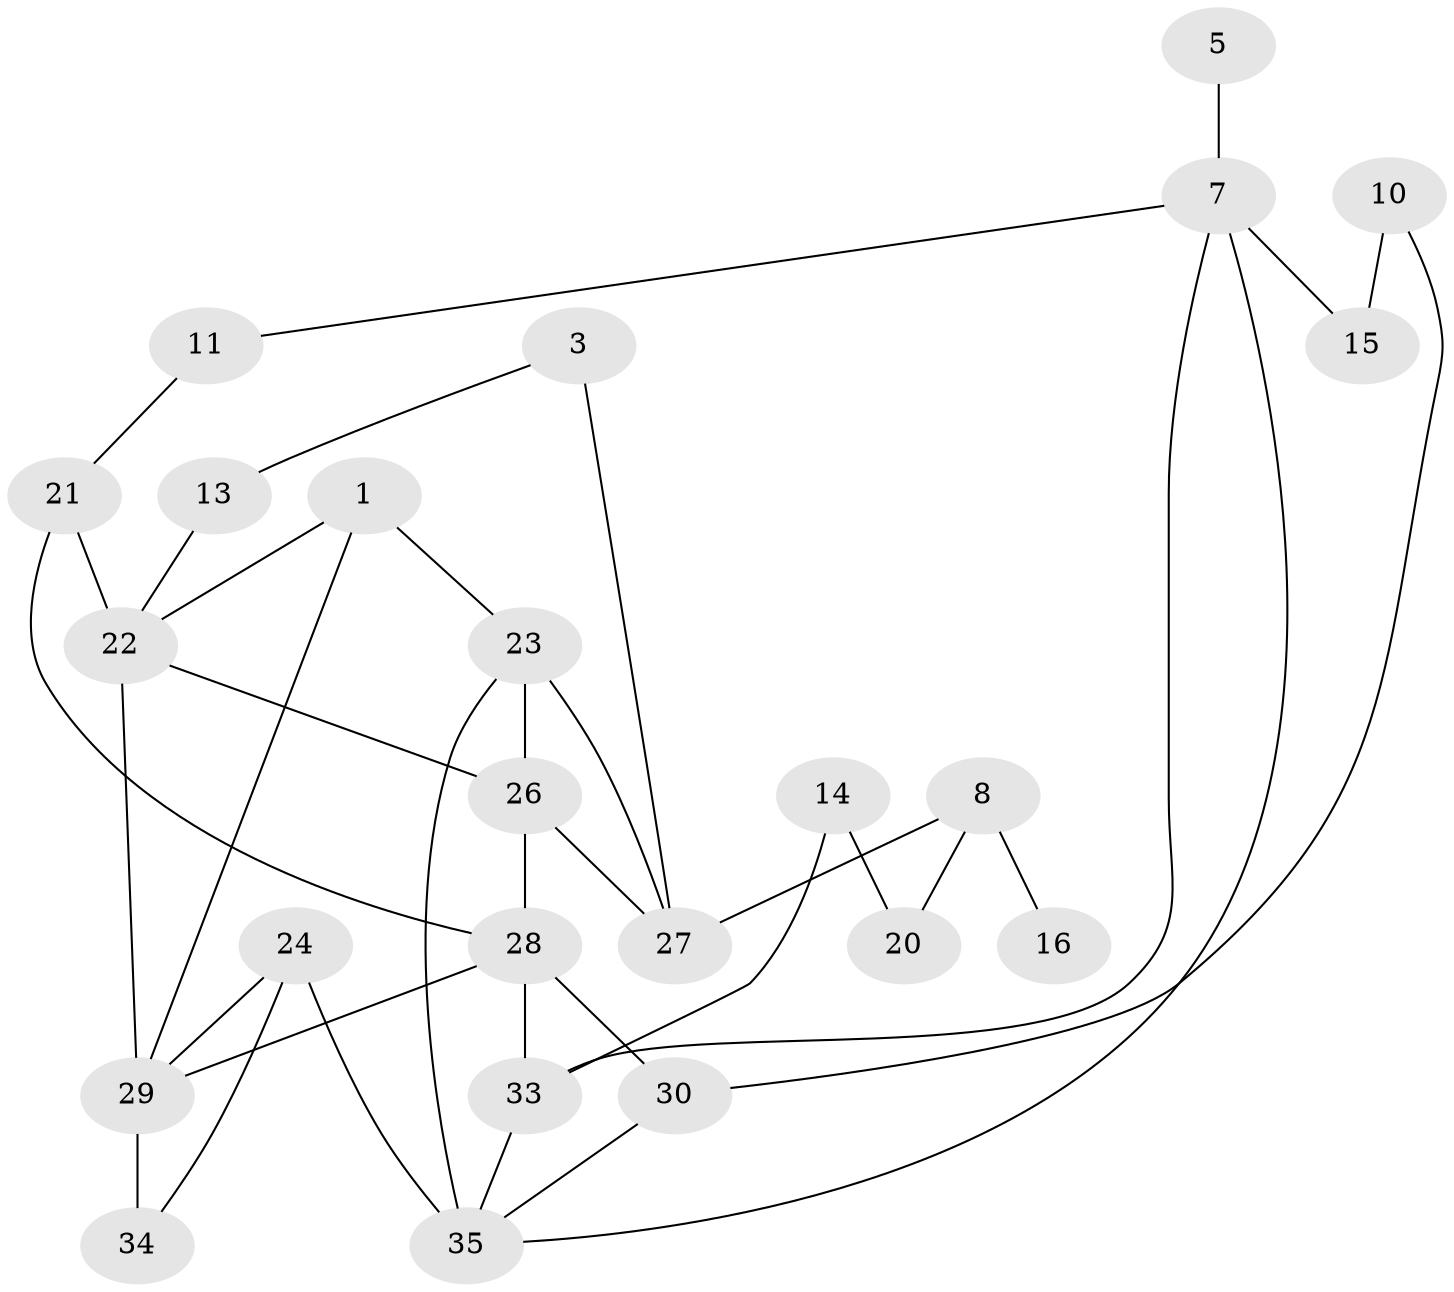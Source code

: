 // original degree distribution, {2: 0.32857142857142857, 4: 0.12857142857142856, 3: 0.2571428571428571, 1: 0.14285714285714285, 0: 0.12857142857142856, 6: 0.014285714285714285}
// Generated by graph-tools (version 1.1) at 2025/25/03/09/25 03:25:13]
// undirected, 24 vertices, 37 edges
graph export_dot {
graph [start="1"]
  node [color=gray90,style=filled];
  1;
  3;
  5;
  7;
  8;
  10;
  11;
  13;
  14;
  15;
  16;
  20;
  21;
  22;
  23;
  24;
  26;
  27;
  28;
  29;
  30;
  33;
  34;
  35;
  1 -- 22 [weight=1.0];
  1 -- 23 [weight=1.0];
  1 -- 29 [weight=1.0];
  3 -- 13 [weight=1.0];
  3 -- 27 [weight=1.0];
  5 -- 7 [weight=1.0];
  7 -- 11 [weight=1.0];
  7 -- 15 [weight=1.0];
  7 -- 33 [weight=1.0];
  7 -- 35 [weight=1.0];
  8 -- 16 [weight=1.0];
  8 -- 20 [weight=1.0];
  8 -- 27 [weight=1.0];
  10 -- 15 [weight=1.0];
  10 -- 30 [weight=1.0];
  11 -- 21 [weight=1.0];
  13 -- 22 [weight=1.0];
  14 -- 20 [weight=1.0];
  14 -- 33 [weight=1.0];
  21 -- 22 [weight=1.0];
  21 -- 28 [weight=1.0];
  22 -- 26 [weight=1.0];
  22 -- 29 [weight=1.0];
  23 -- 26 [weight=2.0];
  23 -- 27 [weight=2.0];
  23 -- 35 [weight=2.0];
  24 -- 29 [weight=1.0];
  24 -- 34 [weight=1.0];
  24 -- 35 [weight=1.0];
  26 -- 27 [weight=1.0];
  26 -- 28 [weight=1.0];
  28 -- 29 [weight=1.0];
  28 -- 30 [weight=1.0];
  28 -- 33 [weight=1.0];
  29 -- 34 [weight=2.0];
  30 -- 35 [weight=1.0];
  33 -- 35 [weight=1.0];
}
